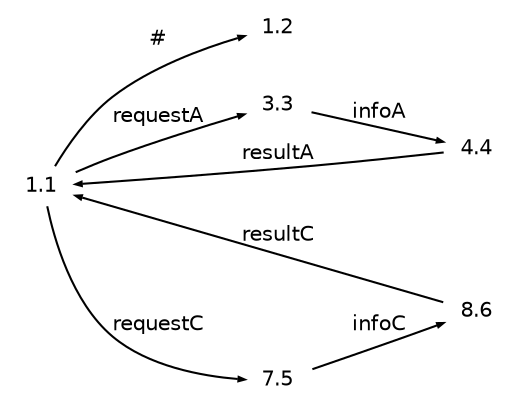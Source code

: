 digraph g
{
   graph [rankdir=LR];
   edge [arrowsize=0.3,fontsize=10,fontname=Helvetica];
   node [shape=plaintext,width=.3,height=.2,fontsize=10,fontname=Helvetica];
   1.1->1.2 [label="#"];
   1.1->3.3 [label="requestA"];
   1.1->7.5 [label="requestC"];
   3.3->4.4 [label="infoA"];
   4.4->1.1 [label="resultA"];
   7.5->8.6 [label="infoC"];
   8.6->1.1 [label="resultC"];
}
